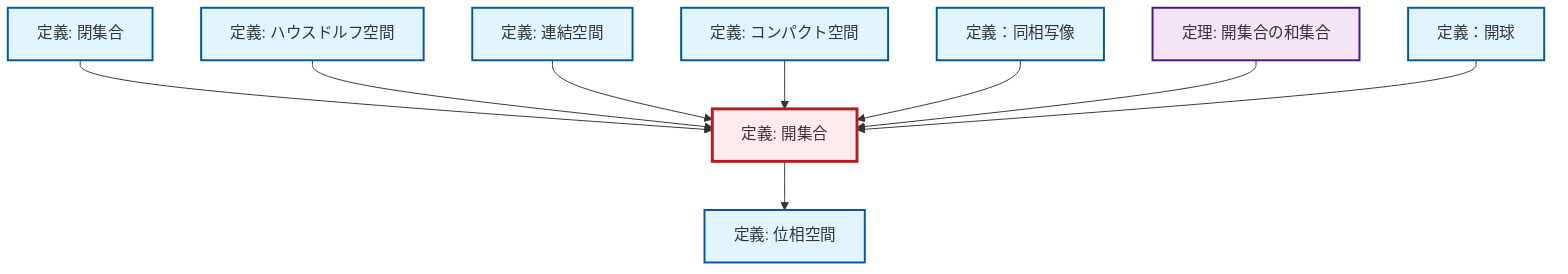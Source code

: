 graph TD
    classDef definition fill:#e1f5fe,stroke:#01579b,stroke-width:2px
    classDef theorem fill:#f3e5f5,stroke:#4a148c,stroke-width:2px
    classDef axiom fill:#fff3e0,stroke:#e65100,stroke-width:2px
    classDef example fill:#e8f5e9,stroke:#1b5e20,stroke-width:2px
    classDef current fill:#ffebee,stroke:#b71c1c,stroke-width:3px
    def-hausdorff["定義: ハウスドルフ空間"]:::definition
    def-compact["定義: コンパクト空間"]:::definition
    def-homeomorphism["定義：同相写像"]:::definition
    def-connected["定義: 連結空間"]:::definition
    def-open-ball["定義：開球"]:::definition
    def-topological-space["定義: 位相空間"]:::definition
    thm-union-open-sets["定理: 開集合の和集合"]:::theorem
    def-open-set["定義: 開集合"]:::definition
    def-closed-set["定義: 閉集合"]:::definition
    def-open-set --> def-topological-space
    def-closed-set --> def-open-set
    def-hausdorff --> def-open-set
    def-connected --> def-open-set
    def-compact --> def-open-set
    def-homeomorphism --> def-open-set
    thm-union-open-sets --> def-open-set
    def-open-ball --> def-open-set
    class def-open-set current